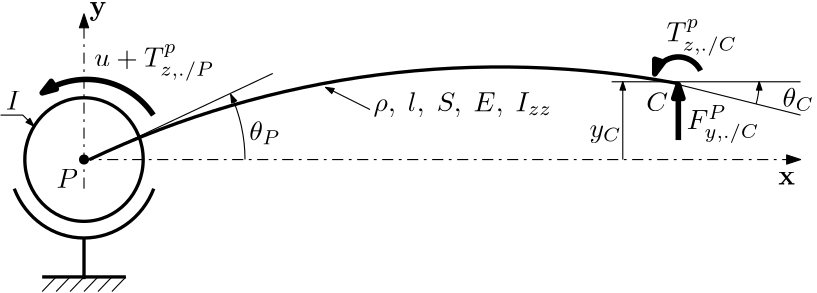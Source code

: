 <?xml version="1.0"?>
<!DOCTYPE ipe SYSTEM "ipe.dtd">
<ipe version="70107" creator="Ipe 7.1.10">
<info created="D:20190916183547" modified="D:20190917003042"/>
<ipestyle name="basic">
<symbol name="arrow/arc(spx)">
<path stroke="sym-stroke" fill="sym-stroke" pen="sym-pen">
0 0 m
-1 0.333 l
-1 -0.333 l
h
</path>
</symbol>
<symbol name="arrow/farc(spx)">
<path stroke="sym-stroke" fill="white" pen="sym-pen">
0 0 m
-1 0.333 l
-1 -0.333 l
h
</path>
</symbol>
<symbol name="arrow/ptarc(spx)">
<path stroke="sym-stroke" fill="sym-stroke" pen="sym-pen">
0 0 m
-1 0.333 l
-0.8 0 l
-1 -0.333 l
h
</path>
</symbol>
<symbol name="arrow/fptarc(spx)">
<path stroke="sym-stroke" fill="white" pen="sym-pen">
0 0 m
-1 0.333 l
-0.8 0 l
-1 -0.333 l
h
</path>
</symbol>
<symbol name="mark/circle(sx)" transformations="translations">
<path fill="sym-stroke">
0.6 0 0 0.6 0 0 e
0.4 0 0 0.4 0 0 e
</path>
</symbol>
<symbol name="mark/disk(sx)" transformations="translations">
<path fill="sym-stroke">
0.6 0 0 0.6 0 0 e
</path>
</symbol>
<symbol name="mark/fdisk(sfx)" transformations="translations">
<group>
<path fill="sym-fill">
0.5 0 0 0.5 0 0 e
</path>
<path fill="sym-stroke" fillrule="eofill">
0.6 0 0 0.6 0 0 e
0.4 0 0 0.4 0 0 e
</path>
</group>
</symbol>
<symbol name="mark/box(sx)" transformations="translations">
<path fill="sym-stroke" fillrule="eofill">
-0.6 -0.6 m
0.6 -0.6 l
0.6 0.6 l
-0.6 0.6 l
h
-0.4 -0.4 m
0.4 -0.4 l
0.4 0.4 l
-0.4 0.4 l
h
</path>
</symbol>
<symbol name="mark/square(sx)" transformations="translations">
<path fill="sym-stroke">
-0.6 -0.6 m
0.6 -0.6 l
0.6 0.6 l
-0.6 0.6 l
h
</path>
</symbol>
<symbol name="mark/fsquare(sfx)" transformations="translations">
<group>
<path fill="sym-fill">
-0.5 -0.5 m
0.5 -0.5 l
0.5 0.5 l
-0.5 0.5 l
h
</path>
<path fill="sym-stroke" fillrule="eofill">
-0.6 -0.6 m
0.6 -0.6 l
0.6 0.6 l
-0.6 0.6 l
h
-0.4 -0.4 m
0.4 -0.4 l
0.4 0.4 l
-0.4 0.4 l
h
</path>
</group>
</symbol>
<symbol name="mark/cross(sx)" transformations="translations">
<group>
<path fill="sym-stroke">
-0.43 -0.57 m
0.57 0.43 l
0.43 0.57 l
-0.57 -0.43 l
h
</path>
<path fill="sym-stroke">
-0.43 0.57 m
0.57 -0.43 l
0.43 -0.57 l
-0.57 0.43 l
h
</path>
</group>
</symbol>
<symbol name="arrow/fnormal(spx)">
<path stroke="sym-stroke" fill="white" pen="sym-pen">
0 0 m
-1 0.333 l
-1 -0.333 l
h
</path>
</symbol>
<symbol name="arrow/pointed(spx)">
<path stroke="sym-stroke" fill="sym-stroke" pen="sym-pen">
0 0 m
-1 0.333 l
-0.8 0 l
-1 -0.333 l
h
</path>
</symbol>
<symbol name="arrow/fpointed(spx)">
<path stroke="sym-stroke" fill="white" pen="sym-pen">
0 0 m
-1 0.333 l
-0.8 0 l
-1 -0.333 l
h
</path>
</symbol>
<symbol name="arrow/linear(spx)">
<path stroke="sym-stroke" pen="sym-pen">
-1 0.333 m
0 0 l
-1 -0.333 l
</path>
</symbol>
<symbol name="arrow/fdouble(spx)">
<path stroke="sym-stroke" fill="white" pen="sym-pen">
0 0 m
-1 0.333 l
-1 -0.333 l
h
-1 0 m
-2 0.333 l
-2 -0.333 l
h
</path>
</symbol>
<symbol name="arrow/double(spx)">
<path stroke="sym-stroke" fill="sym-stroke" pen="sym-pen">
0 0 m
-1 0.333 l
-1 -0.333 l
h
-1 0 m
-2 0.333 l
-2 -0.333 l
h
</path>
</symbol>
<pen name="heavier" value="0.8"/>
<pen name="fat" value="1.2"/>
<pen name="ultrafat" value="2"/>
<symbolsize name="large" value="5"/>
<symbolsize name="small" value="2"/>
<symbolsize name="tiny" value="1.1"/>
<arrowsize name="large" value="10"/>
<arrowsize name="small" value="5"/>
<arrowsize name="tiny" value="3"/>
<color name="red" value="1 0 0"/>
<color name="green" value="0 1 0"/>
<color name="blue" value="0 0 1"/>
<color name="yellow" value="1 1 0"/>
<color name="orange" value="1 0.647 0"/>
<color name="gold" value="1 0.843 0"/>
<color name="purple" value="0.627 0.125 0.941"/>
<color name="gray" value="0.745"/>
<color name="brown" value="0.647 0.165 0.165"/>
<color name="navy" value="0 0 0.502"/>
<color name="pink" value="1 0.753 0.796"/>
<color name="seagreen" value="0.18 0.545 0.341"/>
<color name="turquoise" value="0.251 0.878 0.816"/>
<color name="violet" value="0.933 0.51 0.933"/>
<color name="darkblue" value="0 0 0.545"/>
<color name="darkcyan" value="0 0.545 0.545"/>
<color name="darkgray" value="0.663"/>
<color name="darkgreen" value="0 0.392 0"/>
<color name="darkmagenta" value="0.545 0 0.545"/>
<color name="darkorange" value="1 0.549 0"/>
<color name="darkred" value="0.545 0 0"/>
<color name="lightblue" value="0.678 0.847 0.902"/>
<color name="lightcyan" value="0.878 1 1"/>
<color name="lightgray" value="0.827"/>
<color name="lightgreen" value="0.565 0.933 0.565"/>
<color name="lightyellow" value="1 1 0.878"/>
<dashstyle name="dashed" value="[4] 0"/>
<dashstyle name="dotted" value="[1 3] 0"/>
<dashstyle name="dash dotted" value="[4 2 1 2] 0"/>
<dashstyle name="dash dot dotted" value="[4 2 1 2 1 2] 0"/>
<textsize name="large" value="\large"/>
<textsize name="Large" value="\Large"/>
<textsize name="LARGE" value="\LARGE"/>
<textsize name="huge" value="\huge"/>
<textsize name="Huge" value="\Huge"/>
<textsize name="small" value="\small"/>
<textsize name="footnote" value="\footnotesize"/>
<textsize name="tiny" value="\tiny"/>
<textstyle name="center" begin="\begin{center}" end="\end{center}"/>
<textstyle name="itemize" begin="\begin{itemize}" end="\end{itemize}"/>
<textstyle name="item" begin="\begin{itemize}\item{}" end="\end{itemize}"/>
<gridsize name="4 pts" value="4"/>
<gridsize name="8 pts (~3 mm)" value="8"/>
<gridsize name="16 pts (~6 mm)" value="16"/>
<gridsize name="32 pts (~12 mm)" value="32"/>
<gridsize name="10 pts (~3.5 mm)" value="10"/>
<gridsize name="20 pts (~7 mm)" value="20"/>
<gridsize name="14 pts (~5 mm)" value="14"/>
<gridsize name="28 pts (~10 mm)" value="28"/>
<gridsize name="56 pts (~20 mm)" value="56"/>
<anglesize name="90 deg" value="90"/>
<anglesize name="60 deg" value="60"/>
<anglesize name="45 deg" value="45"/>
<anglesize name="30 deg" value="30"/>
<anglesize name="22.5 deg" value="22.5"/>
<opacity name="10%" value="0.1"/>
<opacity name="30%" value="0.3"/>
<opacity name="50%" value="0.5"/>
<opacity name="75%" value="0.75"/>
<tiling name="falling" angle="-60" step="4" width="1"/>
<tiling name="rising" angle="30" step="4" width="1"/>
</ipestyle>
<page>
<layer name="alpha"/>
<view layers="alpha" active="alpha"/>
<text layer="alpha" matrix="-2.00741 0 0 9.6226 208.729 -6210.45" transformations="translations" pos="80 720" stroke="black" type="label" width="7.78" height="6.808" depth="0" valign="baseline">$P$</text>
<text matrix="-389.058 0 0 -1.30643 46947.43 1691.25" transformations="translations" pos="120 724" stroke="black" type="label" width="7.833" height="6.808" depth="0" valign="baseline">$C$</text>
<text matrix="1.25532 0 0 1.31112 -28.5106 -251.03" transformations="translations" pos="152 760" stroke="black" type="label" width="64.221" height="6.926" depth="1.93" valign="baseline">$ \rho,\;l,\;S,\;E,\;I_{zz}$</text>
<text matrix="1.25532 0 0 1.31112 63.4894 -197.03" transformations="translations" pos="196 720" stroke="black" type="label" width="11.378" height="6.923" depth="1.49" valign="baseline">$\theta_C$</text>
<text matrix="1.25532 0 0 1.31112 -239.511 -130.03" transformations="translations" pos="240 680" stroke="black" type="label" width="43.251" height="7.786" depth="5.14" valign="baseline">$u+T^p_{z,./P}$</text>
<text matrix="1.25532 0 0 1.31112 -33.5319 -120.986" transformations="translations" pos="240 680" stroke="black" type="label" width="25.429" height="7.786" depth="5.14" valign="baseline">$T^p_{z,./C}$</text>
<path matrix="1.25532 0 0 1.31112 -72.5106 -195.03" stroke="black" dash="dash dotted" arrow="normal/small">
104 696 m
104 744 l
</path>
<path matrix="1.25532 0 0 1.31112 -72.5106 -195.03" stroke="black" pen="fat">
16.9706 0 0 16.9706 104 704 e
</path>
<path matrix="1.25532 0 0 1.31112 -72.5106 -195.03" stroke="black" pen="fat">
84 696 m
21.5407 0 0 21.5407 104 704 124 696 a
</path>
<use matrix="1.25532 0 0 1.31112 -72.5106 -195.03" name="mark/disk(sx)" pos="104 704" size="normal" stroke="black"/>
<path stroke="black" pen="fat">
60 728 m
345.323 0 0 -345.323 208 416 271.88 755.363 a
</path>
<path matrix="1.88889 0 0 1 -265.778 0" stroke="black">
272 756 m
308 756 l
</path>
<path stroke="black">
268 756 m
316 744 l
</path>
<path stroke="black" arrow="normal/tiny">
300 748 m
29.1204 0 0 29.1204 272 756 301.12 756 a
</path>
<path stroke="black" arrow="normal/tiny">
252 728 m
252 756 l
</path>
<text transformations="translations" pos="240 736" stroke="black" type="label" width="11.585" height="4.297" depth="1.93" valign="baseline">$y_C$</text>
<path matrix="1 0 0 1 80 3" stroke="black" pen="ultrafat" arrow="normal/small">
192 732 m
192 752 l
</path>
<text matrix="1 0 0 1 -5 3" transformations="translations" pos="280 736" stroke="black" type="label" width="26.212" height="8.383" depth="4.95" valign="baseline">$F^P_{y,./C}$</text>
<path stroke="black" pen="ultrafat" arrow="normal/small">
280 760 m
8.94427 0 0 8.94427 272 756 263.515 758.828 a
</path>
<text matrix="1 0 0 1 -102 62" transformations="translations" pos="132 684" stroke="black" type="label" width="5.161" height="6.808" depth="0" valign="baseline">$I$</text>
<path stroke="black" arrow="normal/tiny">
28 744 m
36 744 l
40 740 l
</path>
<path matrix="1 0 0 1 3 0" stroke="black" pen="ultrafat" arrow="normal/small">
80 744 m
28.8444 0 0 28.8444 56 728 40 752 a
</path>
<group matrix="1 0 0 1 0 1">
<path matrix="1.75745 0 0 1.83557 -124.732 -549.558" stroke="black" pen="fat">
104 680 m
104 672 l
</path>
<group matrix="1.25532 0 0 1.31112 -72.5106 -196.341">
<path stroke="black" pen="fat">
92 672 m
116 672 l
</path>
<path stroke="black">
92 668 m
96 672 l
</path>
<path stroke="black">
96 668 m
100 672 l
</path>
<path stroke="black">
100 668 m
104 672 l
</path>
<path stroke="black">
104 668 m
108 672 l
</path>
<path stroke="black">
108 668 m
112 672 l
</path>
<path stroke="black">
112 668 m
116 672 l
</path>
</group>
</group>
<path matrix="1 0 0 1 1 2" stroke="black" arrow="normal/tiny">
160 744 m
144 752 l
</path>
<text transformations="translations" pos="60 780" stroke="black" type="label" width="6.206" height="4.435" depth="1.93" valign="baseline">$\mathbf y$</text>
<text matrix="1 0 0 1 0 3" transformations="translations" pos="308 716" stroke="black" type="label" width="6.047" height="4.428" depth="0" valign="baseline">$\mathbf{x}$</text>
<path matrix="1 0 0 1 -2 -1" stroke="black">
60 728 m
128 760 l
</path>
<path stroke="black" arrow="normal/tiny">
116 728 m
56 0 0 56 60 728 110.846 751.467 a
</path>
<text matrix="1.25532 0 0 1.31112 -128.511 -209.03" transformations="translations" pos="196 720" stroke="black" type="label" width="11.32" height="6.923" depth="1.49" valign="baseline">$\theta_P$</text>
<path matrix="1.37566 0 0 1.31112 -74.6878 -195.03" stroke="black" dash="dash dotted" arrow="normal/small">
96 704 m
284 704 l
</path>
</page>
</ipe>
